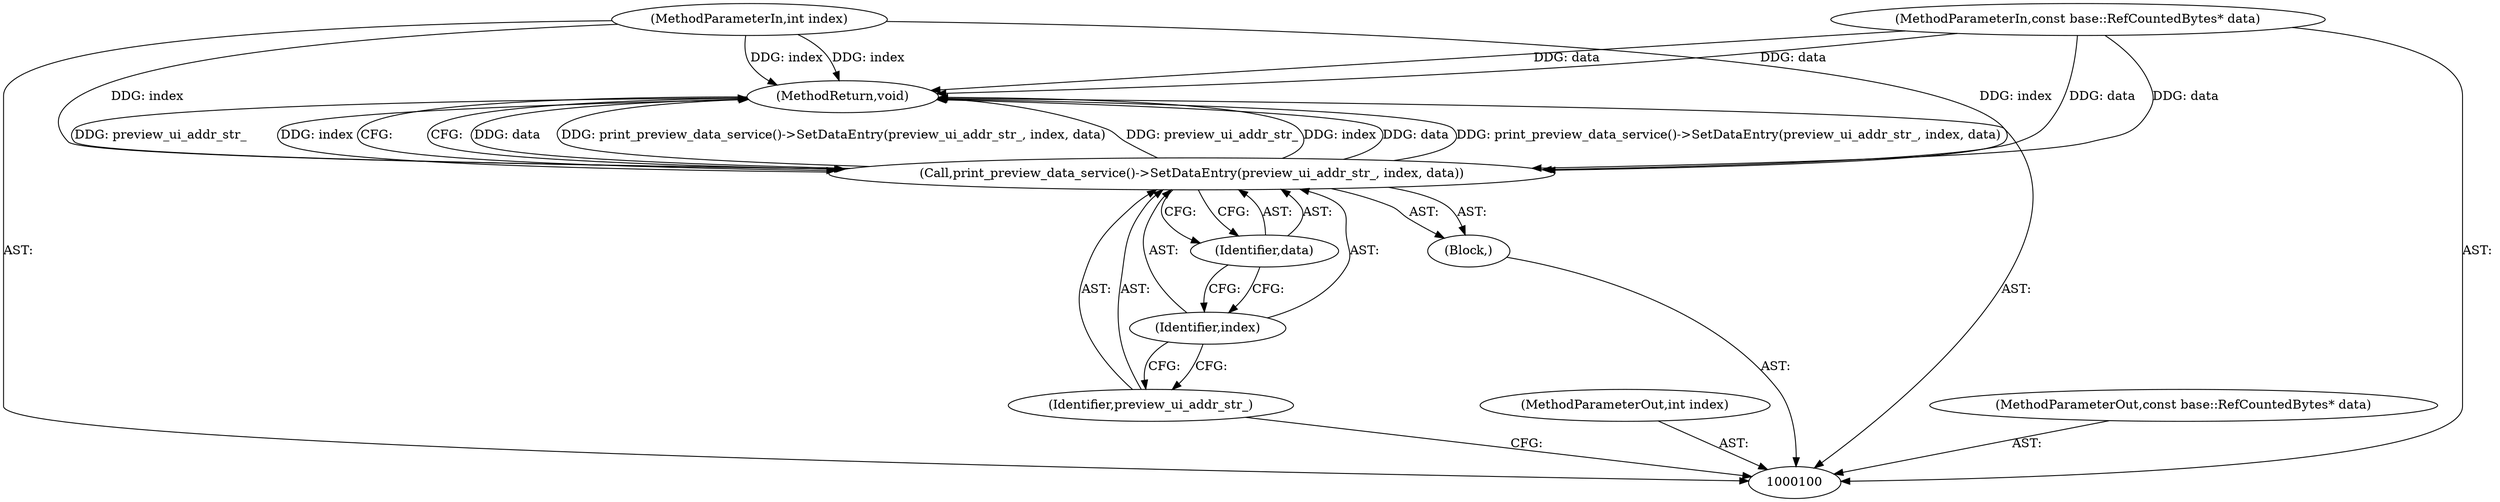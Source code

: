 digraph "1_Chrome_116d0963cadfbf55ef2ec3d13781987c4d80517a_23" {
"1000108" [label="(MethodReturn,void)"];
"1000101" [label="(MethodParameterIn,int index)"];
"1000120" [label="(MethodParameterOut,int index)"];
"1000103" [label="(Block,)"];
"1000102" [label="(MethodParameterIn,const base::RefCountedBytes* data)"];
"1000121" [label="(MethodParameterOut,const base::RefCountedBytes* data)"];
"1000104" [label="(Call,print_preview_data_service()->SetDataEntry(preview_ui_addr_str_, index, data))"];
"1000105" [label="(Identifier,preview_ui_addr_str_)"];
"1000106" [label="(Identifier,index)"];
"1000107" [label="(Identifier,data)"];
"1000108" -> "1000100"  [label="AST: "];
"1000108" -> "1000104"  [label="CFG: "];
"1000104" -> "1000108"  [label="DDG: data"];
"1000104" -> "1000108"  [label="DDG: print_preview_data_service()->SetDataEntry(preview_ui_addr_str_, index, data)"];
"1000104" -> "1000108"  [label="DDG: preview_ui_addr_str_"];
"1000104" -> "1000108"  [label="DDG: index"];
"1000102" -> "1000108"  [label="DDG: data"];
"1000101" -> "1000108"  [label="DDG: index"];
"1000101" -> "1000100"  [label="AST: "];
"1000101" -> "1000108"  [label="DDG: index"];
"1000101" -> "1000104"  [label="DDG: index"];
"1000120" -> "1000100"  [label="AST: "];
"1000103" -> "1000100"  [label="AST: "];
"1000104" -> "1000103"  [label="AST: "];
"1000102" -> "1000100"  [label="AST: "];
"1000102" -> "1000108"  [label="DDG: data"];
"1000102" -> "1000104"  [label="DDG: data"];
"1000121" -> "1000100"  [label="AST: "];
"1000104" -> "1000103"  [label="AST: "];
"1000104" -> "1000107"  [label="CFG: "];
"1000105" -> "1000104"  [label="AST: "];
"1000106" -> "1000104"  [label="AST: "];
"1000107" -> "1000104"  [label="AST: "];
"1000108" -> "1000104"  [label="CFG: "];
"1000104" -> "1000108"  [label="DDG: data"];
"1000104" -> "1000108"  [label="DDG: print_preview_data_service()->SetDataEntry(preview_ui_addr_str_, index, data)"];
"1000104" -> "1000108"  [label="DDG: preview_ui_addr_str_"];
"1000104" -> "1000108"  [label="DDG: index"];
"1000101" -> "1000104"  [label="DDG: index"];
"1000102" -> "1000104"  [label="DDG: data"];
"1000105" -> "1000104"  [label="AST: "];
"1000105" -> "1000100"  [label="CFG: "];
"1000106" -> "1000105"  [label="CFG: "];
"1000106" -> "1000104"  [label="AST: "];
"1000106" -> "1000105"  [label="CFG: "];
"1000107" -> "1000106"  [label="CFG: "];
"1000107" -> "1000104"  [label="AST: "];
"1000107" -> "1000106"  [label="CFG: "];
"1000104" -> "1000107"  [label="CFG: "];
}
